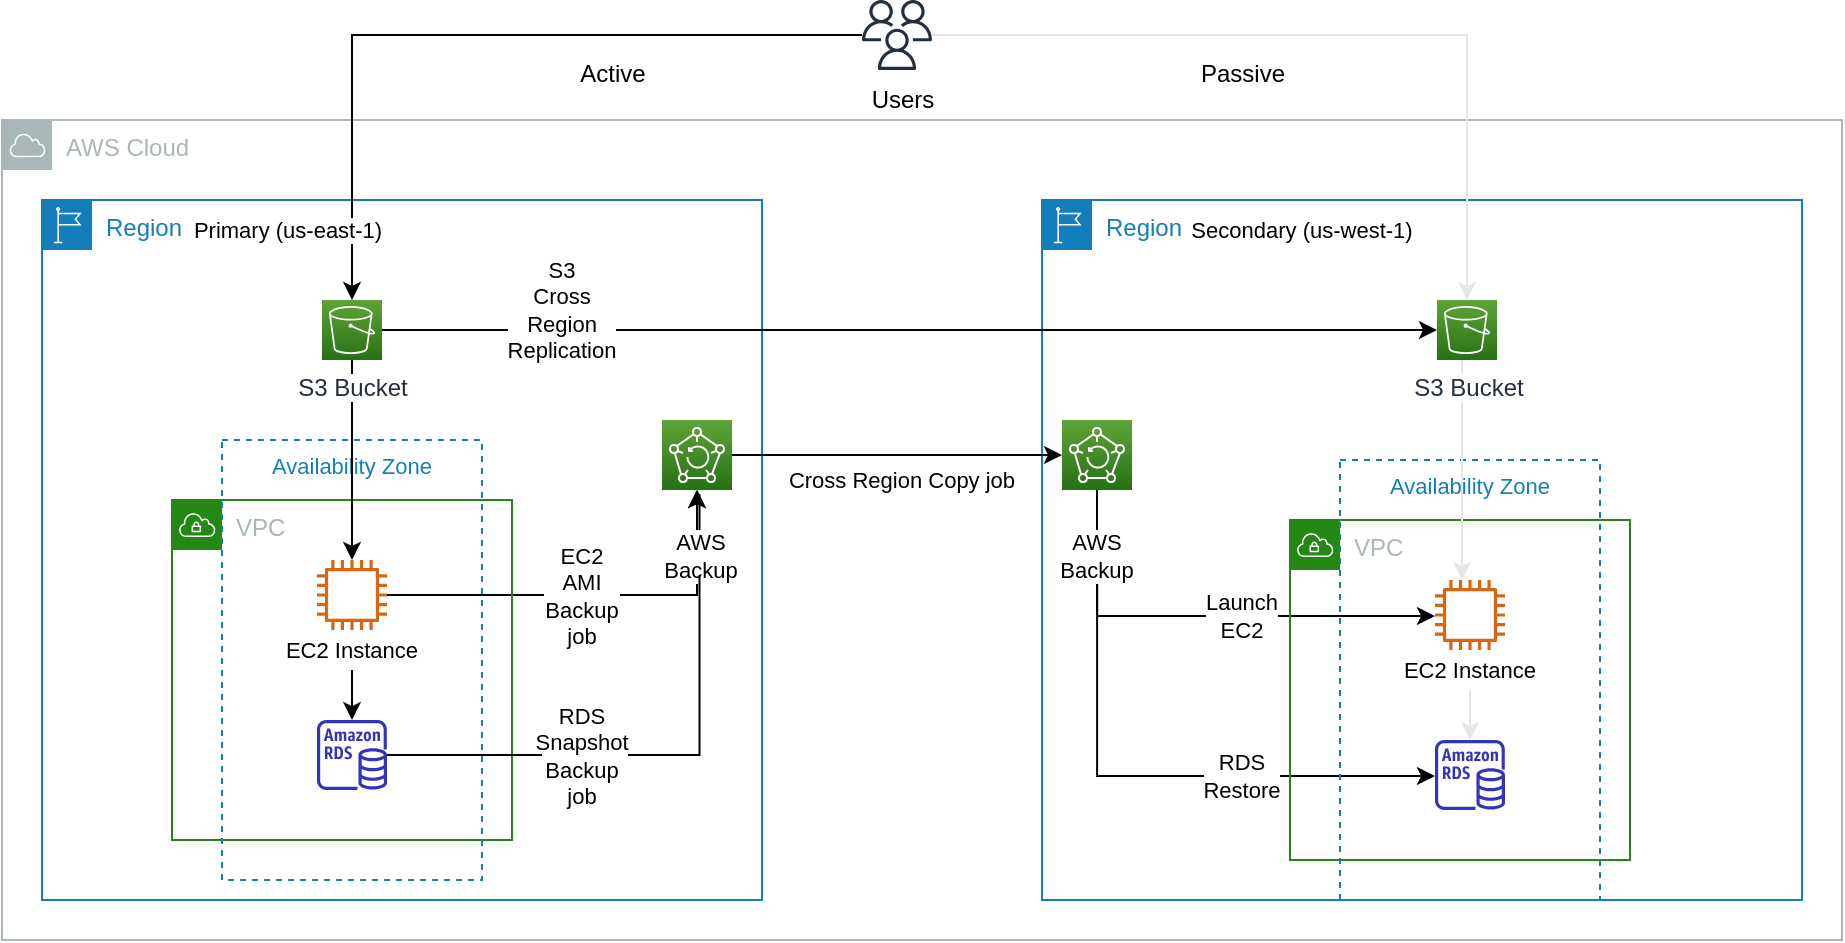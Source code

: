 <mxfile version="12.4.8" type="device"><diagram id="-ZwM7GNrmDbsxXWDLqoc" name="Page-1"><mxGraphModel dx="1206" dy="651" grid="1" gridSize="10" guides="1" tooltips="1" connect="1" arrows="1" fold="1" page="1" pageScale="1" pageWidth="1100" pageHeight="850" math="0" shadow="0"><root><mxCell id="0"/><mxCell id="1" parent="0"/><mxCell id="gjZpf8I9kGeahJX5HjXc-20" style="edgeStyle=orthogonalEdgeStyle;rounded=0;orthogonalLoop=1;jettySize=auto;html=1;fontSize=11;" parent="1" source="gjZpf8I9kGeahJX5HjXc-9" target="gjZpf8I9kGeahJX5HjXc-14" edge="1"><mxGeometry relative="1" as="geometry"/></mxCell><mxCell id="gjZpf8I9kGeahJX5HjXc-1" value="AWS Cloud" style="outlineConnect=0;gradientColor=none;html=1;whiteSpace=wrap;fontSize=12;fontStyle=0;shape=mxgraph.aws4.group;grIcon=mxgraph.aws4.group_aws_cloud;strokeColor=#AAB7B8;fillColor=none;verticalAlign=top;align=left;spacingLeft=30;fontColor=#AAB7B8;dashed=0;" parent="1" vertex="1"><mxGeometry x="90" y="90" width="920" height="410" as="geometry"/></mxCell><mxCell id="gjZpf8I9kGeahJX5HjXc-2" value="Region" style="points=[[0,0],[0.25,0],[0.5,0],[0.75,0],[1,0],[1,0.25],[1,0.5],[1,0.75],[1,1],[0.75,1],[0.5,1],[0.25,1],[0,1],[0,0.75],[0,0.5],[0,0.25]];outlineConnect=0;gradientColor=none;html=1;whiteSpace=wrap;fontSize=12;fontStyle=0;shape=mxgraph.aws4.group;grIcon=mxgraph.aws4.group_region;strokeColor=#147EBA;fillColor=none;verticalAlign=top;align=left;spacingLeft=30;fontColor=#147EBA;dashed=0;" parent="1" vertex="1"><mxGeometry x="110" y="130" width="360" height="350" as="geometry"/></mxCell><mxCell id="gjZpf8I9kGeahJX5HjXc-3" value="Region" style="points=[[0,0],[0.25,0],[0.5,0],[0.75,0],[1,0],[1,0.25],[1,0.5],[1,0.75],[1,1],[0.75,1],[0.5,1],[0.25,1],[0,1],[0,0.75],[0,0.5],[0,0.25]];outlineConnect=0;gradientColor=none;html=1;whiteSpace=wrap;fontSize=12;fontStyle=0;shape=mxgraph.aws4.group;grIcon=mxgraph.aws4.group_region;strokeColor=#147EBA;fillColor=none;verticalAlign=top;align=left;spacingLeft=30;fontColor=#147EBA;dashed=0;" parent="1" vertex="1"><mxGeometry x="610" y="130" width="380" height="350" as="geometry"/></mxCell><mxCell id="gjZpf8I9kGeahJX5HjXc-19" style="edgeStyle=orthogonalEdgeStyle;rounded=0;orthogonalLoop=1;jettySize=auto;html=1;fontSize=11;entryX=0;entryY=0.5;entryDx=0;entryDy=0;" parent="1" source="gjZpf8I9kGeahJX5HjXc-10" target="gjZpf8I9kGeahJX5HjXc-33" edge="1"><mxGeometry relative="1" as="geometry"/></mxCell><mxCell id="gjZpf8I9kGeahJX5HjXc-46" style="edgeStyle=orthogonalEdgeStyle;rounded=0;orthogonalLoop=1;jettySize=auto;html=1;fontSize=11;" parent="1" source="gjZpf8I9kGeahJX5HjXc-14" target="gjZpf8I9kGeahJX5HjXc-16" edge="1"><mxGeometry relative="1" as="geometry"/></mxCell><mxCell id="gjZpf8I9kGeahJX5HjXc-14" value="" style="outlineConnect=0;fontColor=#232F3E;gradientColor=#60A337;gradientDirection=north;fillColor=#277116;strokeColor=#ffffff;dashed=0;verticalLabelPosition=bottom;verticalAlign=top;align=center;html=1;fontSize=12;fontStyle=0;aspect=fixed;shape=mxgraph.aws4.resourceIcon;resIcon=mxgraph.aws4.backup;" parent="1" vertex="1"><mxGeometry x="420" y="240" width="35" height="35" as="geometry"/></mxCell><mxCell id="gjZpf8I9kGeahJX5HjXc-67" style="edgeStyle=orthogonalEdgeStyle;rounded=0;orthogonalLoop=1;jettySize=auto;html=1;endArrow=classic;endFill=1;fontSize=11;" parent="1" source="gjZpf8I9kGeahJX5HjXc-73" target="gjZpf8I9kGeahJX5HjXc-32" edge="1"><mxGeometry relative="1" as="geometry"><Array as="points"><mxPoint x="638" y="338"/></Array></mxGeometry></mxCell><mxCell id="gjZpf8I9kGeahJX5HjXc-70" style="edgeStyle=orthogonalEdgeStyle;rounded=0;orthogonalLoop=1;jettySize=auto;html=1;endArrow=classic;endFill=1;fontSize=11;" parent="1" source="gjZpf8I9kGeahJX5HjXc-73" target="gjZpf8I9kGeahJX5HjXc-34" edge="1"><mxGeometry relative="1" as="geometry"><Array as="points"><mxPoint x="638" y="418"/></Array></mxGeometry></mxCell><mxCell id="gjZpf8I9kGeahJX5HjXc-77" value="" style="edgeStyle=orthogonalEdgeStyle;rounded=0;orthogonalLoop=1;jettySize=auto;html=1;endArrow=none;endFill=0;fontSize=11;entryX=0.5;entryY=0;entryDx=0;entryDy=0;" parent="1" source="gjZpf8I9kGeahJX5HjXc-16" target="gjZpf8I9kGeahJX5HjXc-73" edge="1"><mxGeometry relative="1" as="geometry"><mxPoint x="637.5" y="355" as="targetPoint"/></mxGeometry></mxCell><mxCell id="gjZpf8I9kGeahJX5HjXc-16" value="" style="outlineConnect=0;fontColor=#232F3E;gradientColor=#60A337;gradientDirection=north;fillColor=#277116;strokeColor=#ffffff;dashed=0;verticalLabelPosition=bottom;verticalAlign=top;align=center;html=1;fontSize=12;fontStyle=0;aspect=fixed;shape=mxgraph.aws4.resourceIcon;resIcon=mxgraph.aws4.backup;" parent="1" vertex="1"><mxGeometry x="620" y="240" width="35" height="35" as="geometry"/></mxCell><mxCell id="gjZpf8I9kGeahJX5HjXc-24" value="Secondary (us-west-1)" style="text;html=1;strokeColor=none;fillColor=none;align=center;verticalAlign=middle;whiteSpace=wrap;rounded=0;fontSize=11;" parent="1" vertex="1"><mxGeometry x="680" y="130" width="120" height="30" as="geometry"/></mxCell><mxCell id="gjZpf8I9kGeahJX5HjXc-25" value="EC2 AMI&lt;br&gt;Backup job" style="text;html=1;strokeColor=none;fillColor=none;align=center;verticalAlign=middle;whiteSpace=wrap;rounded=0;fontSize=11;labelBackgroundColor=#ffffff;" parent="1" vertex="1"><mxGeometry x="360" y="317.5" width="40" height="20" as="geometry"/></mxCell><mxCell id="gjZpf8I9kGeahJX5HjXc-26" value="S3&lt;br&gt;Cross Region&lt;br&gt;Replication" style="text;html=1;strokeColor=none;fillColor=none;align=center;verticalAlign=middle;whiteSpace=wrap;rounded=0;fontSize=11;labelBackgroundColor=#ffffff;" parent="1" vertex="1"><mxGeometry x="350" y="175" width="40" height="20" as="geometry"/></mxCell><mxCell id="gjZpf8I9kGeahJX5HjXc-29" value="" style="group" parent="1" vertex="1" connectable="0"><mxGeometry x="734" y="180" width="170" height="300" as="geometry"/></mxCell><mxCell id="gjZpf8I9kGeahJX5HjXc-30" value="VPC" style="points=[[0,0],[0.25,0],[0.5,0],[0.75,0],[1,0],[1,0.25],[1,0.5],[1,0.75],[1,1],[0.75,1],[0.5,1],[0.25,1],[0,1],[0,0.75],[0,0.5],[0,0.25]];outlineConnect=0;gradientColor=none;html=1;whiteSpace=wrap;fontSize=12;fontStyle=0;shape=mxgraph.aws4.group;grIcon=mxgraph.aws4.group_vpc;strokeColor=#248814;fillColor=none;verticalAlign=top;align=left;spacingLeft=30;fontColor=#AAB7B8;dashed=0;" parent="gjZpf8I9kGeahJX5HjXc-29" vertex="1"><mxGeometry y="110" width="170" height="170" as="geometry"/></mxCell><mxCell id="gjZpf8I9kGeahJX5HjXc-31" value="Availability Zone" style="fillColor=none;strokeColor=#147EBA;dashed=1;verticalAlign=top;fontStyle=0;fontColor=#147EBA;fontSize=11;" parent="gjZpf8I9kGeahJX5HjXc-29" vertex="1"><mxGeometry x="25" y="80" width="130" height="220" as="geometry"/></mxCell><mxCell id="gjZpf8I9kGeahJX5HjXc-32" value="" style="outlineConnect=0;fontColor=#232F3E;gradientColor=none;fillColor=#D86613;strokeColor=none;dashed=0;verticalLabelPosition=bottom;verticalAlign=top;align=center;html=1;fontSize=12;fontStyle=0;aspect=fixed;pointerEvents=1;shape=mxgraph.aws4.instance2;" parent="gjZpf8I9kGeahJX5HjXc-29" vertex="1"><mxGeometry x="72.5" y="140" width="35" height="35" as="geometry"/></mxCell><mxCell id="7vWkQGIBD7I5JeAslF1L-4" value="" style="edgeStyle=orthogonalEdgeStyle;rounded=0;orthogonalLoop=1;jettySize=auto;html=1;strokeColor=#e6e6e6;" parent="gjZpf8I9kGeahJX5HjXc-29" source="gjZpf8I9kGeahJX5HjXc-33" edge="1"><mxGeometry relative="1" as="geometry"><mxPoint x="86" y="140" as="targetPoint"/><Array as="points"><mxPoint x="86" y="40"/><mxPoint x="86" y="40"/></Array></mxGeometry></mxCell><mxCell id="gjZpf8I9kGeahJX5HjXc-33" value="S3 Bucket" style="outlineConnect=0;fontColor=#232F3E;gradientColor=#60A337;gradientDirection=north;fillColor=#277116;strokeColor=#ffffff;dashed=0;verticalLabelPosition=bottom;verticalAlign=top;align=center;html=1;fontSize=12;fontStyle=0;aspect=fixed;shape=mxgraph.aws4.resourceIcon;resIcon=mxgraph.aws4.s3;labelBackgroundColor=#ffffff;" parent="gjZpf8I9kGeahJX5HjXc-29" vertex="1"><mxGeometry x="73.5" width="30" height="30" as="geometry"/></mxCell><mxCell id="gjZpf8I9kGeahJX5HjXc-34" value="" style="outlineConnect=0;fontColor=#232F3E;gradientColor=none;fillColor=#3334B9;strokeColor=none;dashed=0;verticalLabelPosition=bottom;verticalAlign=top;align=center;html=1;fontSize=12;fontStyle=0;aspect=fixed;pointerEvents=1;shape=mxgraph.aws4.rds_instance;" parent="gjZpf8I9kGeahJX5HjXc-29" vertex="1"><mxGeometry x="72.5" y="220" width="35" height="35" as="geometry"/></mxCell><mxCell id="7vWkQGIBD7I5JeAslF1L-9" value="" style="edgeStyle=orthogonalEdgeStyle;rounded=0;orthogonalLoop=1;jettySize=auto;html=1;strokeColor=#e6e6e6;" parent="gjZpf8I9kGeahJX5HjXc-29" source="gjZpf8I9kGeahJX5HjXc-35" target="gjZpf8I9kGeahJX5HjXc-34" edge="1"><mxGeometry relative="1" as="geometry"><mxPoint x="90" y="275" as="targetPoint"/></mxGeometry></mxCell><mxCell id="gjZpf8I9kGeahJX5HjXc-35" value="EC2 Instance" style="text;html=1;strokeColor=none;fillColor=none;align=center;verticalAlign=middle;whiteSpace=wrap;rounded=0;fontSize=11;" parent="gjZpf8I9kGeahJX5HjXc-29" vertex="1"><mxGeometry x="40" y="175" width="100" height="20" as="geometry"/></mxCell><mxCell id="gjZpf8I9kGeahJX5HjXc-18" value="Cross Region Copy job" style="text;html=1;strokeColor=none;fillColor=none;align=center;verticalAlign=middle;whiteSpace=wrap;rounded=0;fontSize=11;" parent="1" vertex="1"><mxGeometry x="470" y="260" width="140" height="20" as="geometry"/></mxCell><mxCell id="gjZpf8I9kGeahJX5HjXc-4" value="VPC" style="points=[[0,0],[0.25,0],[0.5,0],[0.75,0],[1,0],[1,0.25],[1,0.5],[1,0.75],[1,1],[0.75,1],[0.5,1],[0.25,1],[0,1],[0,0.75],[0,0.5],[0,0.25]];outlineConnect=0;gradientColor=none;html=1;whiteSpace=wrap;fontSize=12;fontStyle=0;shape=mxgraph.aws4.group;grIcon=mxgraph.aws4.group_vpc;strokeColor=#248814;fillColor=none;verticalAlign=top;align=left;spacingLeft=30;fontColor=#AAB7B8;dashed=0;" parent="1" vertex="1"><mxGeometry x="175" y="280" width="170" height="170" as="geometry"/></mxCell><mxCell id="gjZpf8I9kGeahJX5HjXc-6" value="Availability Zone" style="fillColor=none;strokeColor=#147EBA;dashed=1;verticalAlign=top;fontStyle=0;fontColor=#147EBA;fontSize=11;" parent="1" vertex="1"><mxGeometry x="200" y="250" width="130" height="220" as="geometry"/></mxCell><mxCell id="gjZpf8I9kGeahJX5HjXc-9" value="" style="outlineConnect=0;fontColor=#232F3E;gradientColor=none;fillColor=#D86613;strokeColor=none;dashed=0;verticalLabelPosition=bottom;verticalAlign=top;align=center;html=1;fontSize=12;fontStyle=0;aspect=fixed;pointerEvents=1;shape=mxgraph.aws4.instance2;" parent="1" vertex="1"><mxGeometry x="247.5" y="310" width="35" height="35" as="geometry"/></mxCell><mxCell id="7vWkQGIBD7I5JeAslF1L-1" value="" style="edgeStyle=orthogonalEdgeStyle;rounded=0;orthogonalLoop=1;jettySize=auto;html=1;" parent="1" source="gjZpf8I9kGeahJX5HjXc-10" target="gjZpf8I9kGeahJX5HjXc-9" edge="1"><mxGeometry relative="1" as="geometry"/></mxCell><mxCell id="gjZpf8I9kGeahJX5HjXc-10" value="S3 Bucket" style="outlineConnect=0;fontColor=#232F3E;gradientColor=#60A337;gradientDirection=north;fillColor=#277116;strokeColor=#ffffff;dashed=0;verticalLabelPosition=bottom;verticalAlign=top;align=center;html=1;fontSize=12;fontStyle=0;aspect=fixed;shape=mxgraph.aws4.resourceIcon;resIcon=mxgraph.aws4.s3;labelBackgroundColor=#ffffff;" parent="1" vertex="1"><mxGeometry x="250" y="180" width="30" height="30" as="geometry"/></mxCell><mxCell id="gjZpf8I9kGeahJX5HjXc-51" style="edgeStyle=orthogonalEdgeStyle;rounded=0;orthogonalLoop=1;jettySize=auto;html=1;fontSize=11;" parent="1" source="gjZpf8I9kGeahJX5HjXc-54" target="gjZpf8I9kGeahJX5HjXc-14" edge="1"><mxGeometry relative="1" as="geometry"/></mxCell><mxCell id="gjZpf8I9kGeahJX5HjXc-11" value="" style="outlineConnect=0;fontColor=#232F3E;gradientColor=none;fillColor=#3334B9;strokeColor=none;dashed=0;verticalLabelPosition=bottom;verticalAlign=top;align=center;html=1;fontSize=12;fontStyle=0;aspect=fixed;pointerEvents=1;shape=mxgraph.aws4.rds_instance;" parent="1" vertex="1"><mxGeometry x="247.5" y="390" width="35" height="35" as="geometry"/></mxCell><mxCell id="7vWkQGIBD7I5JeAslF1L-3" value="" style="edgeStyle=orthogonalEdgeStyle;rounded=0;orthogonalLoop=1;jettySize=auto;html=1;" parent="1" source="gjZpf8I9kGeahJX5HjXc-13" target="gjZpf8I9kGeahJX5HjXc-11" edge="1"><mxGeometry relative="1" as="geometry"><mxPoint x="265" y="445" as="targetPoint"/></mxGeometry></mxCell><mxCell id="gjZpf8I9kGeahJX5HjXc-13" value="EC2 Instance" style="text;html=1;strokeColor=none;fillColor=none;align=center;verticalAlign=middle;whiteSpace=wrap;rounded=0;fontSize=11;" parent="1" vertex="1"><mxGeometry x="215" y="345" width="100" height="20" as="geometry"/></mxCell><mxCell id="gjZpf8I9kGeahJX5HjXc-54" value="AWS&lt;br&gt;Backup" style="text;html=1;strokeColor=none;fillColor=none;align=center;verticalAlign=middle;whiteSpace=wrap;rounded=0;fontSize=11;labelBackgroundColor=#ffffff;" parent="1" vertex="1"><mxGeometry x="417.5" y="297.5" width="42.5" height="20" as="geometry"/></mxCell><mxCell id="gjZpf8I9kGeahJX5HjXc-55" style="edgeStyle=orthogonalEdgeStyle;rounded=0;orthogonalLoop=1;jettySize=auto;html=1;fontSize=11;endArrow=none;endFill=0;" parent="1" source="gjZpf8I9kGeahJX5HjXc-71" target="gjZpf8I9kGeahJX5HjXc-54" edge="1"><mxGeometry relative="1" as="geometry"><mxPoint x="282.5" y="408" as="sourcePoint"/><mxPoint x="438" y="275" as="targetPoint"/></mxGeometry></mxCell><mxCell id="gjZpf8I9kGeahJX5HjXc-65" value="Launch&lt;br&gt;EC2" style="text;html=1;strokeColor=none;fillColor=none;align=center;verticalAlign=middle;whiteSpace=wrap;rounded=0;fontSize=11;labelBackgroundColor=#ffffff;" parent="1" vertex="1"><mxGeometry x="690" y="325" width="40" height="25" as="geometry"/></mxCell><mxCell id="gjZpf8I9kGeahJX5HjXc-68" value="RDS&lt;br&gt;Restore" style="text;html=1;strokeColor=none;fillColor=none;align=center;verticalAlign=middle;whiteSpace=wrap;rounded=0;fontSize=11;labelBackgroundColor=#ffffff;" parent="1" vertex="1"><mxGeometry x="690" y="405" width="40" height="25" as="geometry"/></mxCell><mxCell id="gjZpf8I9kGeahJX5HjXc-71" value="RDS&lt;br&gt;Snapshot&lt;br&gt;Backup&lt;br&gt;job" style="text;html=1;strokeColor=none;fillColor=none;align=center;verticalAlign=middle;whiteSpace=wrap;rounded=0;fontSize=11;labelBackgroundColor=#ffffff;" parent="1" vertex="1"><mxGeometry x="360" y="397.5" width="40" height="20" as="geometry"/></mxCell><mxCell id="gjZpf8I9kGeahJX5HjXc-72" style="edgeStyle=orthogonalEdgeStyle;rounded=0;orthogonalLoop=1;jettySize=auto;html=1;fontSize=11;endArrow=none;endFill=0;" parent="1" source="gjZpf8I9kGeahJX5HjXc-11" target="gjZpf8I9kGeahJX5HjXc-71" edge="1"><mxGeometry relative="1" as="geometry"><mxPoint x="282.5" y="408" as="sourcePoint"/><mxPoint x="439" y="317.5" as="targetPoint"/></mxGeometry></mxCell><mxCell id="gjZpf8I9kGeahJX5HjXc-73" value="AWS&lt;br&gt;Backup" style="text;html=1;strokeColor=none;fillColor=none;align=center;verticalAlign=middle;whiteSpace=wrap;rounded=0;fontSize=11;labelBackgroundColor=#ffffff;" parent="1" vertex="1"><mxGeometry x="616.25" y="297.5" width="42.5" height="20" as="geometry"/></mxCell><mxCell id="7vWkQGIBD7I5JeAslF1L-13" value="" style="edgeStyle=orthogonalEdgeStyle;rounded=0;orthogonalLoop=1;jettySize=auto;html=1;" parent="1" source="7vWkQGIBD7I5JeAslF1L-10" target="gjZpf8I9kGeahJX5HjXc-10" edge="1"><mxGeometry relative="1" as="geometry"><mxPoint x="439.935" y="47.5" as="targetPoint"/></mxGeometry></mxCell><mxCell id="7vWkQGIBD7I5JeAslF1L-18" value="" style="edgeStyle=orthogonalEdgeStyle;rounded=0;orthogonalLoop=1;jettySize=auto;html=1;fontColor=#e6e6e6;strokeColor=#e6e6e6;" parent="1" source="7vWkQGIBD7I5JeAslF1L-10" target="gjZpf8I9kGeahJX5HjXc-33" edge="1"><mxGeometry relative="1" as="geometry"><mxPoint x="635.065" y="47.5" as="targetPoint"/></mxGeometry></mxCell><mxCell id="7vWkQGIBD7I5JeAslF1L-10" value="" style="outlineConnect=0;fontColor=#232F3E;gradientColor=none;fillColor=#232F3E;strokeColor=none;dashed=0;verticalLabelPosition=bottom;verticalAlign=top;align=center;html=1;fontSize=12;fontStyle=0;aspect=fixed;pointerEvents=1;shape=mxgraph.aws4.users;" parent="1" vertex="1"><mxGeometry x="520" y="30" width="35" height="35" as="geometry"/></mxCell><mxCell id="7vWkQGIBD7I5JeAslF1L-11" value="Users" style="text;html=1;align=center;verticalAlign=middle;resizable=0;points=[];autosize=1;" parent="1" vertex="1"><mxGeometry x="515" y="70" width="50" height="20" as="geometry"/></mxCell><mxCell id="gjZpf8I9kGeahJX5HjXc-23" value="Primary (us-east-1)" style="text;html=1;strokeColor=none;fillColor=none;align=center;verticalAlign=middle;whiteSpace=wrap;rounded=0;fontSize=11;labelBackgroundColor=#ffffff;" parent="1" vertex="1"><mxGeometry x="182.5" y="130" width="100" height="30" as="geometry"/></mxCell><mxCell id="7vWkQGIBD7I5JeAslF1L-16" value="Active" style="text;html=1;align=center;verticalAlign=middle;resizable=0;points=[];autosize=1;" parent="1" vertex="1"><mxGeometry x="370" y="57" width="50" height="20" as="geometry"/></mxCell><mxCell id="7vWkQGIBD7I5JeAslF1L-19" value="&lt;font color=&quot;#000000&quot;&gt;Passive&lt;/font&gt;" style="text;html=1;align=center;verticalAlign=middle;resizable=0;points=[];autosize=1;fontColor=#e6e6e6;" parent="1" vertex="1"><mxGeometry x="680" y="57" width="60" height="20" as="geometry"/></mxCell></root></mxGraphModel></diagram></mxfile>